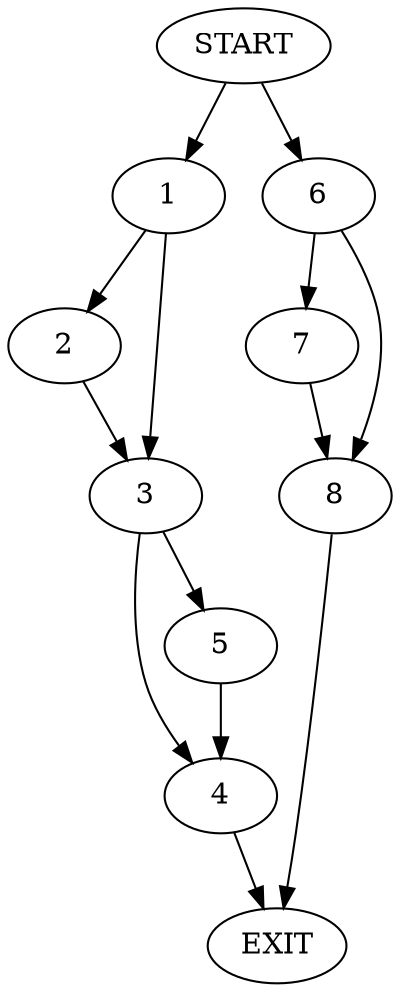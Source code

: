 digraph {
0 [label="START"]
9 [label="EXIT"]
0 -> 1
1 -> 2
1 -> 3
2 -> 3
3 -> 4
3 -> 5
4 -> 9
5 -> 4
0 -> 6
6 -> 7
6 -> 8
8 -> 9
7 -> 8
}

